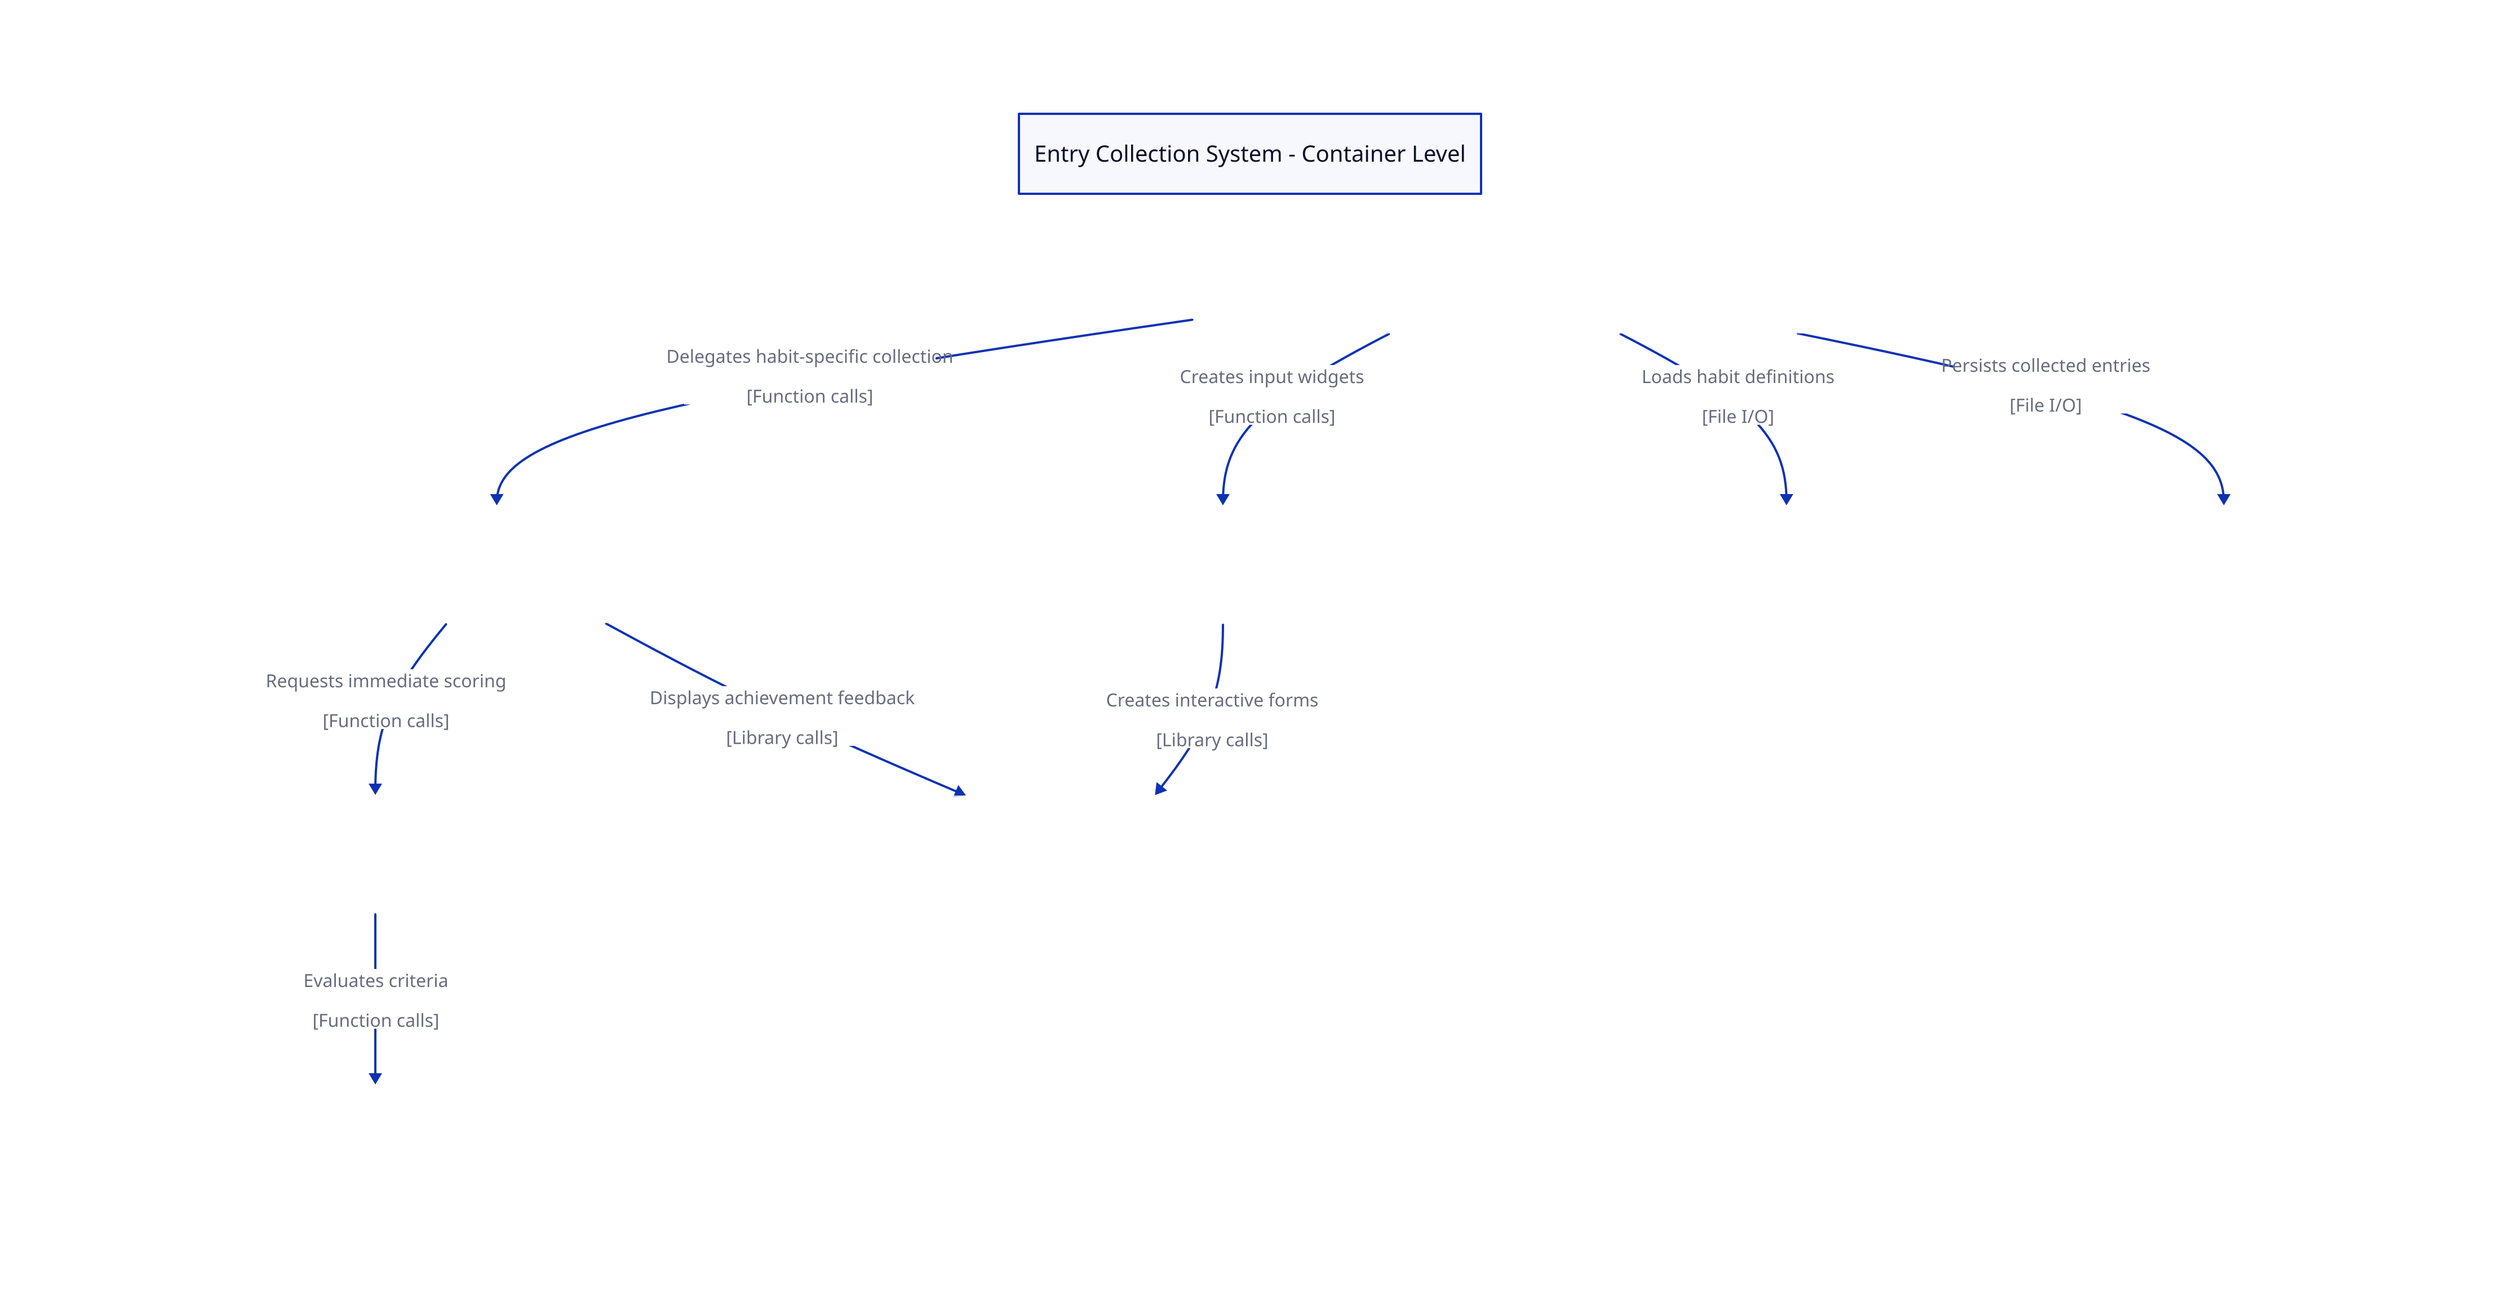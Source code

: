 direction: down

title: {
  label: Entry Collection System - Container Level
  near: top-center
  style.font-size: 20
  style.bold: true
}

entry_collector: {
  label: |md
    **EntryCollector**
    
    [Container: Go Module]
    
    Main orchestrator that coordinates habit loading, entry collection, and persistence
  |
  style.fill: "#1168bd"
  style.font-color: white
}

field_input_factory: {
  label: |md
    **FieldInputFactory**
    
    [Container: Go Module]
    
    Creates field-type-specific input components using bubbletea + huh patterns
  |
  style.fill: "#1168bd"
  style.font-color: white
}

habit_entry_handlers: {
  label: |md
    **Habit Entry Handlers**
    
    [Container: Go Module]
    
    Handles habit-type-specific collection for Simple, Elastic, Informational, Checklist habits
  |
  style.fill: "#1168bd"
  style.font-color: white
}

scoring_integration: {
  label: |md
    **Scoring Integration**
    
    [Container: Go Module]
    
    Provides immediate feedback with real-time achievement calculation
  |
  style.fill: "#1168bd"
  style.font-color: white
}

habit_schema: {
  label: |md
    **Habit Schema**
    
    [External Data Store: YAML]
    
    Habit definitions with field types and criteria from T009
  |
  shape: cylinder
  style.fill: "#999999"
  style.font-color: white
}

entry_storage: {
  label: |md
    **Entry Storage**
    
    [External Data Store: YAML]
    
    Daily entry persistence with versioned data
  |
  shape: cylinder
  style.fill: "#999999"
  style.font-color: white
}

scoring_engine: {
  label: |md
    **Scoring Engine**
    
    [External System]
    
    Achievement evaluation against habit criteria
  |
  style.fill: "#999999"
  style.font-color: white
}

bubbletea_huh: {
  label: |md
    **Bubbletea + Huh**
    
    [External System]
    
    Interactive CLI framework for forms and user interface
  |
  style.fill: "#999999"
  style.font-color: white
}

entry_collector -> field_input_factory: |md
  Creates input widgets
  
  [Function calls]
|

entry_collector -> habit_entry_handlers: |md
  Delegates habit-specific collection
  
  [Function calls]
|

habit_entry_handlers -> scoring_integration: |md
  Requests immediate scoring
  
  [Function calls]
|

scoring_integration -> scoring_engine: |md
  Evaluates criteria
  
  [Function calls]
|

entry_collector -> habit_schema: |md
  Loads habit definitions
  
  [File I/O]
|

entry_collector -> entry_storage: |md
  Persists collected entries
  
  [File I/O]
|

field_input_factory -> bubbletea_huh: |md
  Creates interactive forms
  
  [Library calls]
|

habit_entry_handlers -> bubbletea_huh: |md
  Displays achievement feedback
  
  [Library calls]
|